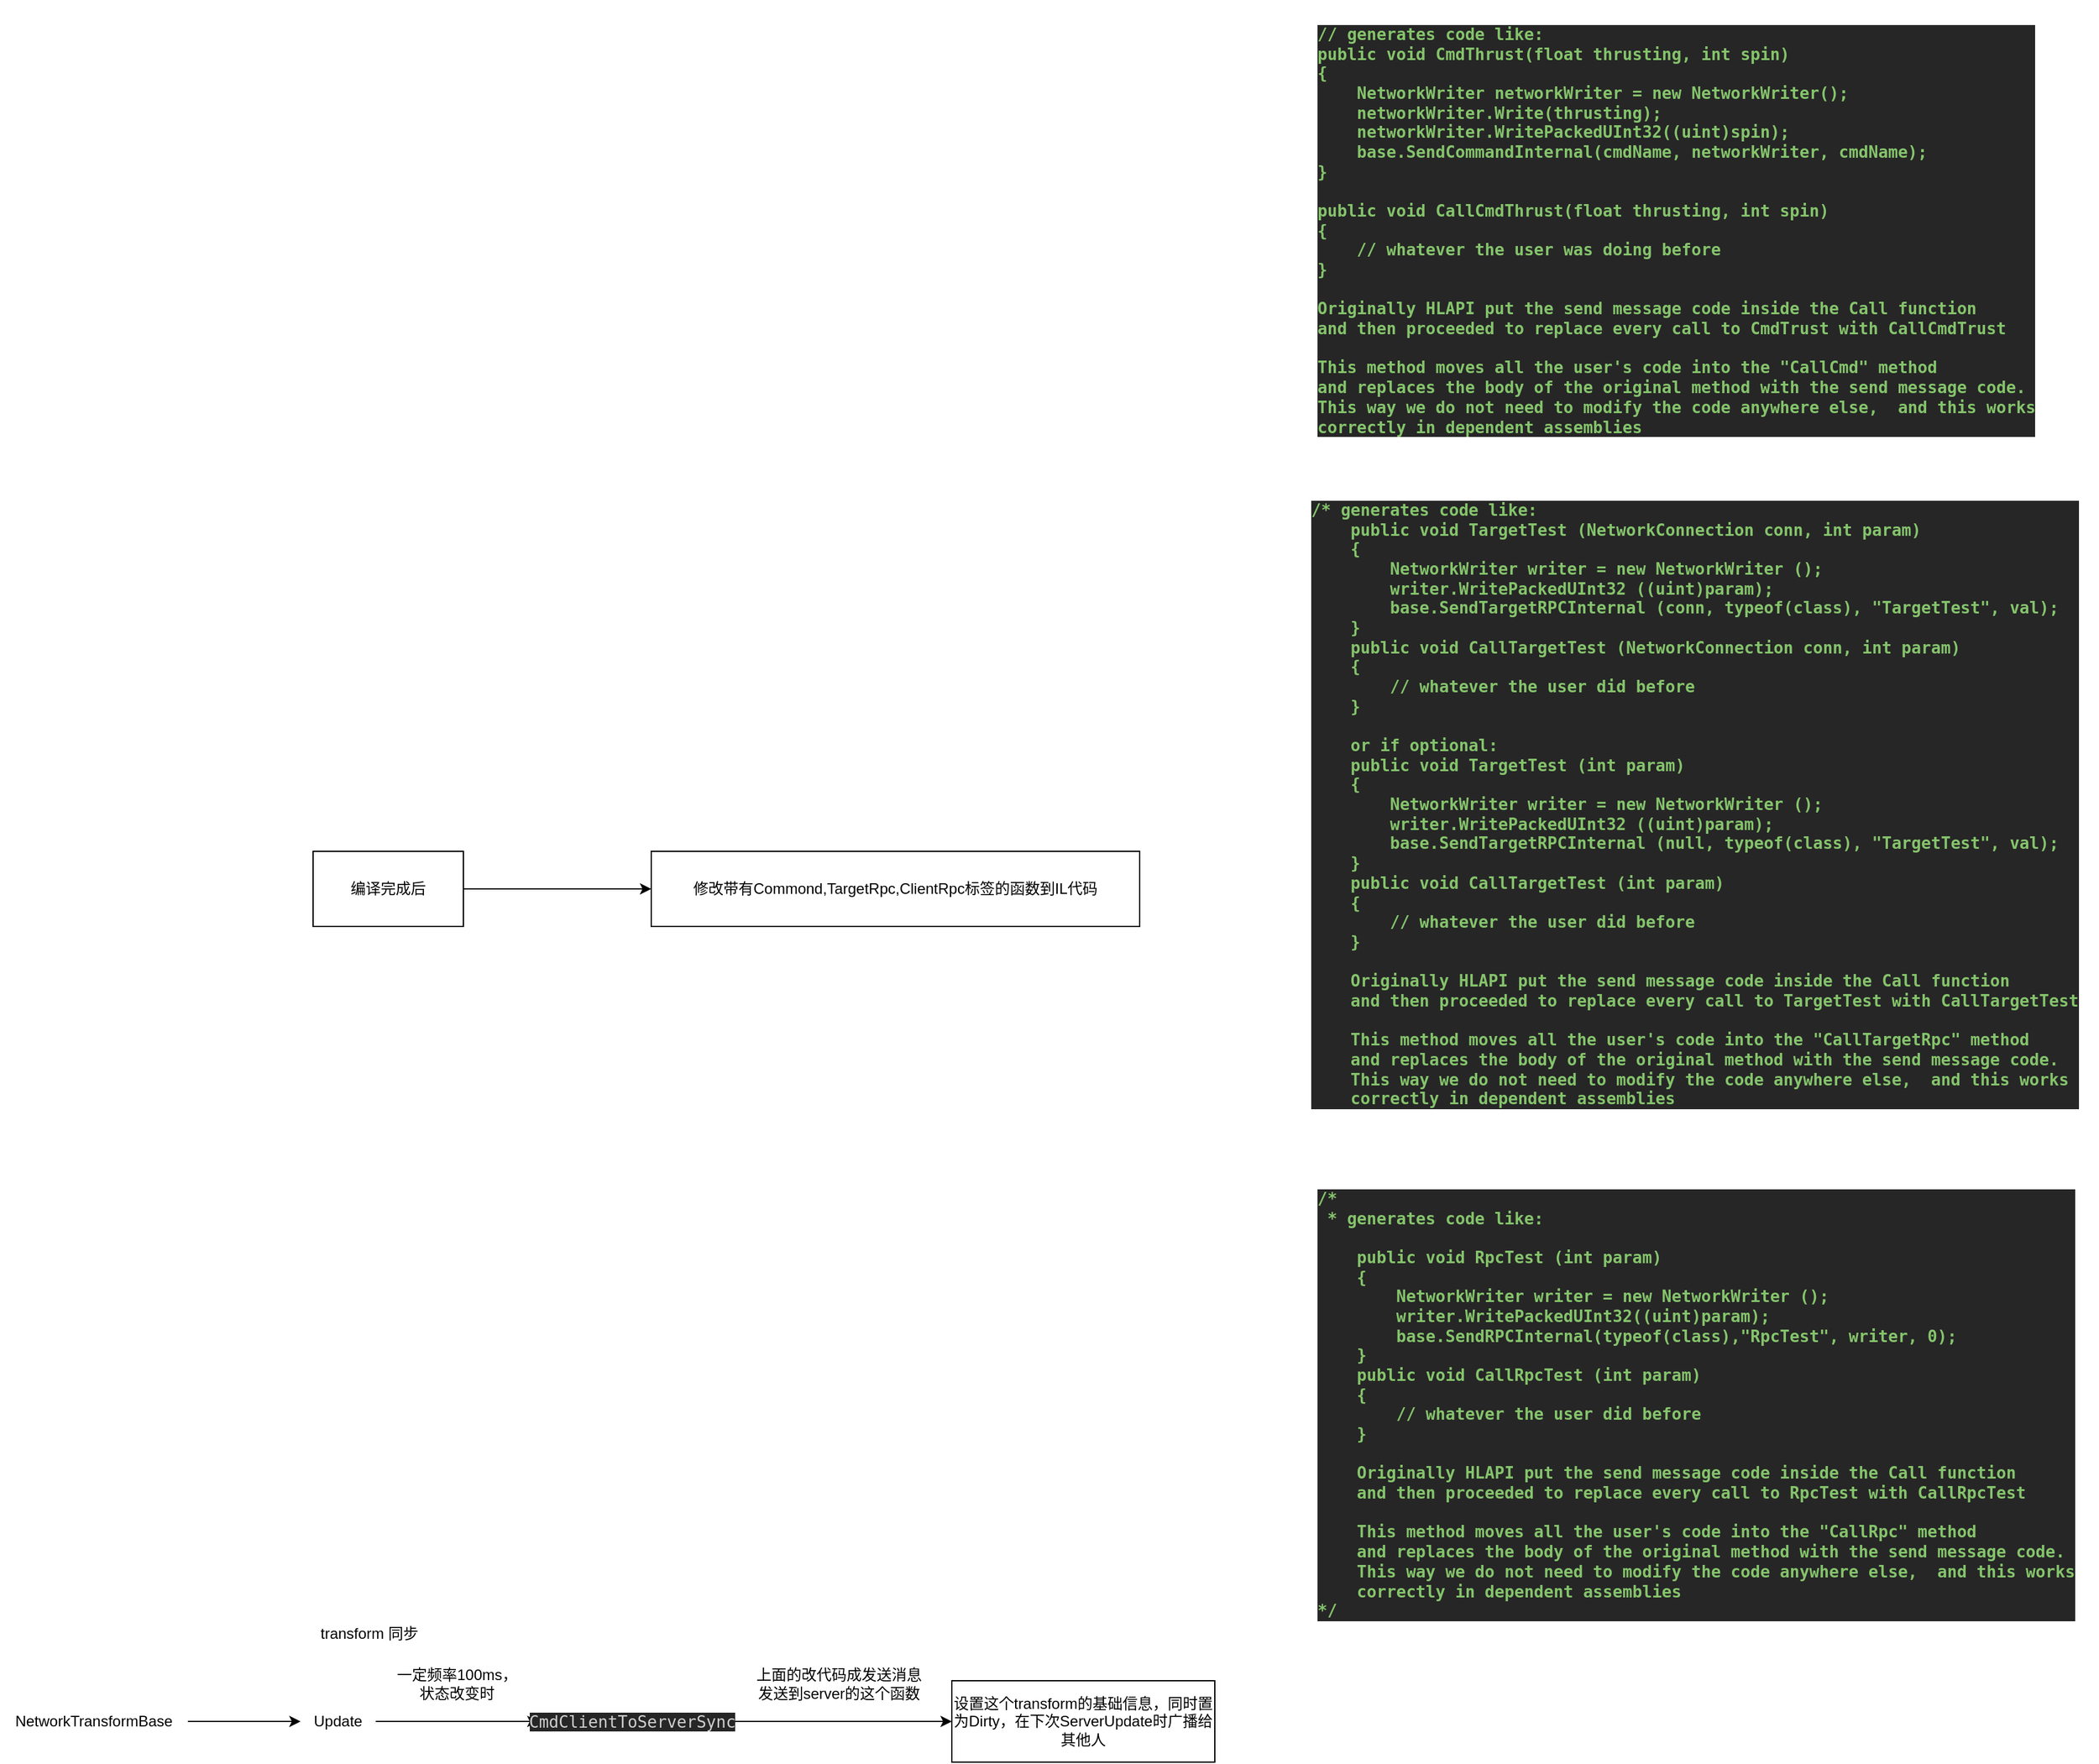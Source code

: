 <mxfile version="24.7.8">
  <diagram name="第 1 页" id="7UJenC19HOIE5kEgkeHc">
    <mxGraphModel dx="2261" dy="1927" grid="1" gridSize="10" guides="1" tooltips="1" connect="1" arrows="1" fold="1" page="1" pageScale="1" pageWidth="827" pageHeight="1169" math="0" shadow="0">
      <root>
        <mxCell id="0" />
        <mxCell id="1" parent="0" />
        <mxCell id="eoro2AQ4aJLVT_-DZN7c-3" style="edgeStyle=orthogonalEdgeStyle;rounded=0;orthogonalLoop=1;jettySize=auto;html=1;entryX=0;entryY=0.5;entryDx=0;entryDy=0;" edge="1" parent="1" source="eoro2AQ4aJLVT_-DZN7c-1" target="eoro2AQ4aJLVT_-DZN7c-2">
          <mxGeometry relative="1" as="geometry" />
        </mxCell>
        <mxCell id="eoro2AQ4aJLVT_-DZN7c-1" value="编译完成后" style="rounded=0;whiteSpace=wrap;html=1;" vertex="1" parent="1">
          <mxGeometry x="-80" y="230" width="120" height="60" as="geometry" />
        </mxCell>
        <mxCell id="eoro2AQ4aJLVT_-DZN7c-2" value="修改带有Commond,TargetRpc,ClientRpc标签的函数到IL代码" style="rounded=0;whiteSpace=wrap;html=1;" vertex="1" parent="1">
          <mxGeometry x="190" y="230" width="390" height="60" as="geometry" />
        </mxCell>
        <mxCell id="eoro2AQ4aJLVT_-DZN7c-6" value="&lt;h1 style=&quot;margin-top: 0px;&quot;&gt;&lt;div style=&quot;background-color:#262626;color:#d0d0d0&quot;&gt;&lt;pre style=&quot;font-family:&#39;JetBrains Mono&#39;,monospace;font-size:9.8pt;&quot;&gt;&lt;span style=&quot;color: rgb(133, 196, 108);&quot;&gt;// generates code like:&lt;br&gt;&lt;/span&gt;&lt;span style=&quot;color: rgb(133, 196, 108);&quot;&gt;public void CmdThrust(float thrusting, int spin)&lt;br&gt;&lt;/span&gt;&lt;span style=&quot;color: rgb(133, 196, 108);&quot;&gt;{&lt;br&gt;&lt;/span&gt;&lt;span style=&quot;color: rgb(133, 196, 108);&quot;&gt;    NetworkWriter networkWriter = new NetworkWriter();&lt;br&gt;&lt;/span&gt;&lt;span style=&quot;color: rgb(133, 196, 108);&quot;&gt;    networkWriter.Write(thrusting);&lt;br&gt;&lt;/span&gt;&lt;span style=&quot;color: rgb(133, 196, 108);&quot;&gt;    networkWriter.WritePackedUInt32((uint)spin);&lt;br&gt;&lt;/span&gt;&lt;span style=&quot;color: rgb(133, 196, 108);&quot;&gt;    base.SendCommandInternal(cmdName, networkWriter, cmdName);&lt;br&gt;&lt;/span&gt;&lt;span style=&quot;color: rgb(133, 196, 108);&quot;&gt;}&lt;br&gt;&lt;/span&gt;&lt;span style=&quot;color: rgb(133, 196, 108);&quot;&gt;&lt;br&gt;&lt;/span&gt;&lt;span style=&quot;color: rgb(133, 196, 108);&quot;&gt;public void CallCmdThrust(float thrusting, int spin)&lt;br&gt;&lt;/span&gt;&lt;span style=&quot;color: rgb(133, 196, 108);&quot;&gt;{&lt;br&gt;&lt;/span&gt;&lt;span style=&quot;color: rgb(133, 196, 108);&quot;&gt;    // whatever the user was doing before&lt;br&gt;&lt;/span&gt;&lt;span style=&quot;color: rgb(133, 196, 108);&quot;&gt;}&lt;br&gt;&lt;/span&gt;&lt;span style=&quot;color: rgb(133, 196, 108);&quot;&gt;&lt;br&gt;&lt;/span&gt;&lt;span style=&quot;color: rgb(133, 196, 108);&quot;&gt;Originally HLAPI put the send message code inside the Call function&lt;br&gt;&lt;/span&gt;&lt;span style=&quot;color: rgb(133, 196, 108);&quot;&gt;and then proceeded to replace every call to CmdTrust with CallCmdTrust&lt;br&gt;&lt;/span&gt;&lt;span style=&quot;color: rgb(133, 196, 108);&quot;&gt;&lt;br&gt;&lt;/span&gt;&lt;span style=&quot;color: rgb(133, 196, 108);&quot;&gt;This method moves all the user&#39;s code into the &quot;CallCmd&quot; method&lt;br&gt;&lt;/span&gt;&lt;span style=&quot;color: rgb(133, 196, 108);&quot;&gt;and replaces the body of the original method with the send message code.&lt;br&gt;&lt;/span&gt;&lt;span style=&quot;color: rgb(133, 196, 108);&quot;&gt;This way we do not need to modify the code anywhere else,  and this works&lt;br&gt;&lt;/span&gt;&lt;span style=&quot;color: rgb(133, 196, 108);&quot;&gt;correctly in dependent assemblies&lt;/span&gt;&lt;/pre&gt;&lt;/div&gt;&lt;/h1&gt;" style="text;html=1;whiteSpace=wrap;overflow=hidden;rounded=0;" vertex="1" parent="1">
          <mxGeometry x="720" y="-450" width="580" height="370" as="geometry" />
        </mxCell>
        <mxCell id="eoro2AQ4aJLVT_-DZN7c-7" value="&lt;h1 style=&quot;margin-top: 0px;&quot;&gt;&lt;div style=&quot;background-color:#262626;color:#d0d0d0&quot;&gt;&lt;pre style=&quot;font-family:&#39;JetBrains Mono&#39;,monospace;font-size:9.8pt;&quot;&gt;&lt;span style=&quot;color: rgb(133, 196, 108);&quot;&gt;/* generates code like:&lt;br&gt;&lt;/span&gt;&lt;span style=&quot;color: rgb(133, 196, 108);&quot;&gt;    public void TargetTest (NetworkConnection conn, int param)&lt;br&gt;&lt;/span&gt;&lt;span style=&quot;color: rgb(133, 196, 108);&quot;&gt;    {&lt;br&gt;&lt;/span&gt;&lt;span style=&quot;color: rgb(133, 196, 108);&quot;&gt;        NetworkWriter writer = new NetworkWriter ();&lt;br&gt;&lt;/span&gt;&lt;span style=&quot;color: rgb(133, 196, 108);&quot;&gt;        writer.WritePackedUInt32 ((uint)param);&lt;br&gt;&lt;/span&gt;&lt;span style=&quot;color: rgb(133, 196, 108);&quot;&gt;        base.SendTargetRPCInternal (conn, typeof(class), &quot;TargetTest&quot;, val);&lt;br&gt;&lt;/span&gt;&lt;span style=&quot;color: rgb(133, 196, 108);&quot;&gt;    }&lt;br&gt;&lt;/span&gt;&lt;span style=&quot;color: rgb(133, 196, 108);&quot;&gt;    public void CallTargetTest (NetworkConnection conn, int param)&lt;br&gt;&lt;/span&gt;&lt;span style=&quot;color: rgb(133, 196, 108);&quot;&gt;    {&lt;br&gt;&lt;/span&gt;&lt;span style=&quot;color: rgb(133, 196, 108);&quot;&gt;        // whatever the user did before&lt;br&gt;&lt;/span&gt;&lt;span style=&quot;color: rgb(133, 196, 108);&quot;&gt;    }&lt;br&gt;&lt;/span&gt;&lt;span style=&quot;color: rgb(133, 196, 108);&quot;&gt;&lt;br&gt;&lt;/span&gt;&lt;span style=&quot;color: rgb(133, 196, 108);&quot;&gt;    or if optional:&lt;br&gt;&lt;/span&gt;&lt;span style=&quot;color: rgb(133, 196, 108);&quot;&gt;    public void TargetTest (int param)&lt;br&gt;&lt;/span&gt;&lt;span style=&quot;color: rgb(133, 196, 108);&quot;&gt;    {&lt;br&gt;&lt;/span&gt;&lt;span style=&quot;color: rgb(133, 196, 108);&quot;&gt;        NetworkWriter writer = new NetworkWriter ();&lt;br&gt;&lt;/span&gt;&lt;span style=&quot;color: rgb(133, 196, 108);&quot;&gt;        writer.WritePackedUInt32 ((uint)param);&lt;br&gt;&lt;/span&gt;&lt;span style=&quot;color: rgb(133, 196, 108);&quot;&gt;        base.SendTargetRPCInternal (null, typeof(class), &quot;TargetTest&quot;, val);&lt;br&gt;&lt;/span&gt;&lt;span style=&quot;color: rgb(133, 196, 108);&quot;&gt;    }&lt;br&gt;&lt;/span&gt;&lt;span style=&quot;color: rgb(133, 196, 108);&quot;&gt;    public void CallTargetTest (int param)&lt;br&gt;&lt;/span&gt;&lt;span style=&quot;color: rgb(133, 196, 108);&quot;&gt;    {&lt;br&gt;&lt;/span&gt;&lt;span style=&quot;color: rgb(133, 196, 108);&quot;&gt;        // whatever the user did before&lt;br&gt;&lt;/span&gt;&lt;span style=&quot;color: rgb(133, 196, 108);&quot;&gt;    }&lt;br&gt;&lt;/span&gt;&lt;span style=&quot;color: rgb(133, 196, 108);&quot;&gt;&lt;br&gt;&lt;/span&gt;&lt;span style=&quot;color: rgb(133, 196, 108);&quot;&gt;    Originally HLAPI put the send message code inside the Call function&lt;br&gt;&lt;/span&gt;&lt;span style=&quot;color: rgb(133, 196, 108);&quot;&gt;    and then proceeded to replace every call to TargetTest with CallTargetTest&lt;br&gt;&lt;/span&gt;&lt;span style=&quot;color: rgb(133, 196, 108);&quot;&gt;&lt;br&gt;&lt;/span&gt;&lt;span style=&quot;color: rgb(133, 196, 108);&quot;&gt;    This method moves all the user&#39;s code into the &quot;CallTargetRpc&quot; method&lt;br&gt;&lt;/span&gt;&lt;span style=&quot;color: rgb(133, 196, 108);&quot;&gt;    and replaces the body of the original method with the send message code.&lt;br&gt;&lt;/span&gt;&lt;span style=&quot;color: rgb(133, 196, 108);&quot;&gt;    This way we do not need to modify the code anywhere else,  and this works&lt;br&gt;&lt;/span&gt;&lt;span style=&quot;color: rgb(133, 196, 108);&quot;&gt;    correctly in dependent assemblies&lt;/span&gt;&lt;/pre&gt;&lt;/div&gt;&lt;/h1&gt;" style="text;html=1;whiteSpace=wrap;overflow=hidden;rounded=0;" vertex="1" parent="1">
          <mxGeometry x="715" y="-70" width="630" height="510" as="geometry" />
        </mxCell>
        <mxCell id="eoro2AQ4aJLVT_-DZN7c-8" value="&lt;h1 style=&quot;margin-top: 0px;&quot;&gt;&lt;div style=&quot;background-color:#262626;color:#d0d0d0&quot;&gt;&lt;pre style=&quot;font-family:&#39;JetBrains Mono&#39;,monospace;font-size:9.8pt;&quot;&gt;&lt;span style=&quot;color: rgb(133, 196, 108);&quot;&gt;/*&lt;br&gt;&lt;/span&gt;&lt;span style=&quot;color: rgb(133, 196, 108);&quot;&gt; * generates code like:&lt;br&gt;&lt;/span&gt;&lt;span style=&quot;color: rgb(133, 196, 108);&quot;&gt;&lt;br&gt;&lt;/span&gt;&lt;span style=&quot;color: rgb(133, 196, 108);&quot;&gt;    public void RpcTest (int param)&lt;br&gt;&lt;/span&gt;&lt;span style=&quot;color: rgb(133, 196, 108);&quot;&gt;    {&lt;br&gt;&lt;/span&gt;&lt;span style=&quot;color: rgb(133, 196, 108);&quot;&gt;        NetworkWriter writer = new NetworkWriter ();&lt;br&gt;&lt;/span&gt;&lt;span style=&quot;color: rgb(133, 196, 108);&quot;&gt;        writer.WritePackedUInt32((uint)param);&lt;br&gt;&lt;/span&gt;&lt;span style=&quot;color: rgb(133, 196, 108);&quot;&gt;        base.SendRPCInternal(typeof(class),&quot;RpcTest&quot;, writer, 0);&lt;br&gt;&lt;/span&gt;&lt;span style=&quot;color: rgb(133, 196, 108);&quot;&gt;    }&lt;br&gt;&lt;/span&gt;&lt;span style=&quot;color: rgb(133, 196, 108);&quot;&gt;    public void CallRpcTest (int param)&lt;br&gt;&lt;/span&gt;&lt;span style=&quot;color: rgb(133, 196, 108);&quot;&gt;    {&lt;br&gt;&lt;/span&gt;&lt;span style=&quot;color: rgb(133, 196, 108);&quot;&gt;        // whatever the user did before&lt;br&gt;&lt;/span&gt;&lt;span style=&quot;color: rgb(133, 196, 108);&quot;&gt;    }&lt;br&gt;&lt;/span&gt;&lt;span style=&quot;color: rgb(133, 196, 108);&quot;&gt;&lt;br&gt;&lt;/span&gt;&lt;span style=&quot;color: rgb(133, 196, 108);&quot;&gt;    Originally HLAPI put the send message code inside the Call function&lt;br&gt;&lt;/span&gt;&lt;span style=&quot;color: rgb(133, 196, 108);&quot;&gt;    and then proceeded to replace every call to RpcTest with CallRpcTest&lt;br&gt;&lt;/span&gt;&lt;span style=&quot;color: rgb(133, 196, 108);&quot;&gt;&lt;br&gt;&lt;/span&gt;&lt;span style=&quot;color: rgb(133, 196, 108);&quot;&gt;    This method moves all the user&#39;s code into the &quot;CallRpc&quot; method&lt;br&gt;&lt;/span&gt;&lt;span style=&quot;color: rgb(133, 196, 108);&quot;&gt;    and replaces the body of the original method with the send message code.&lt;br&gt;&lt;/span&gt;&lt;span style=&quot;color: rgb(133, 196, 108);&quot;&gt;    This way we do not need to modify the code anywhere else,  and this works&lt;br&gt;&lt;/span&gt;&lt;span style=&quot;color: rgb(133, 196, 108);&quot;&gt;    correctly in dependent assemblies&lt;br&gt;&lt;/span&gt;&lt;span style=&quot;color: rgb(133, 196, 108);&quot;&gt;*/&lt;/span&gt;&lt;/pre&gt;&lt;/div&gt;&lt;/h1&gt;" style="text;html=1;whiteSpace=wrap;overflow=hidden;rounded=0;" vertex="1" parent="1">
          <mxGeometry x="720" y="480" width="620" height="370" as="geometry" />
        </mxCell>
        <mxCell id="eoro2AQ4aJLVT_-DZN7c-9" value="transform 同步" style="text;html=1;align=center;verticalAlign=middle;whiteSpace=wrap;rounded=0;" vertex="1" parent="1">
          <mxGeometry x="-90" y="840" width="110" height="30" as="geometry" />
        </mxCell>
        <mxCell id="eoro2AQ4aJLVT_-DZN7c-11" style="edgeStyle=orthogonalEdgeStyle;rounded=0;orthogonalLoop=1;jettySize=auto;html=1;" edge="1" parent="1" source="eoro2AQ4aJLVT_-DZN7c-10">
          <mxGeometry relative="1" as="geometry">
            <mxPoint x="-90" y="925" as="targetPoint" />
          </mxGeometry>
        </mxCell>
        <mxCell id="eoro2AQ4aJLVT_-DZN7c-10" value="NetworkTransformBase" style="text;html=1;align=center;verticalAlign=middle;whiteSpace=wrap;rounded=0;" vertex="1" parent="1">
          <mxGeometry x="-330" y="910" width="150" height="30" as="geometry" />
        </mxCell>
        <mxCell id="eoro2AQ4aJLVT_-DZN7c-16" style="edgeStyle=orthogonalEdgeStyle;rounded=0;orthogonalLoop=1;jettySize=auto;html=1;entryX=0;entryY=0.5;entryDx=0;entryDy=0;" edge="1" parent="1" source="eoro2AQ4aJLVT_-DZN7c-12" target="eoro2AQ4aJLVT_-DZN7c-15">
          <mxGeometry relative="1" as="geometry" />
        </mxCell>
        <mxCell id="eoro2AQ4aJLVT_-DZN7c-12" value="Update" style="text;html=1;align=center;verticalAlign=middle;whiteSpace=wrap;rounded=0;" vertex="1" parent="1">
          <mxGeometry x="-90" y="910" width="60" height="30" as="geometry" />
        </mxCell>
        <mxCell id="eoro2AQ4aJLVT_-DZN7c-20" value="" style="edgeStyle=orthogonalEdgeStyle;rounded=0;orthogonalLoop=1;jettySize=auto;html=1;" edge="1" parent="1" source="eoro2AQ4aJLVT_-DZN7c-15" target="eoro2AQ4aJLVT_-DZN7c-19">
          <mxGeometry relative="1" as="geometry" />
        </mxCell>
        <mxCell id="eoro2AQ4aJLVT_-DZN7c-15" value="&lt;div style=&quot;background-color:#262626;color:#d0d0d0&quot;&gt;&lt;pre style=&quot;font-family:&#39;JetBrains Mono&#39;,monospace;font-size:9.8pt;&quot;&gt;CmdClientToServerSync&lt;/pre&gt;&lt;/div&gt;" style="text;html=1;align=center;verticalAlign=middle;whiteSpace=wrap;rounded=0;" vertex="1" parent="1">
          <mxGeometry x="100" y="910" width="150" height="30" as="geometry" />
        </mxCell>
        <mxCell id="eoro2AQ4aJLVT_-DZN7c-17" value="一定频率100ms，状态改变时" style="text;html=1;align=center;verticalAlign=middle;whiteSpace=wrap;rounded=0;" vertex="1" parent="1">
          <mxGeometry x="-20" y="880" width="110" height="30" as="geometry" />
        </mxCell>
        <mxCell id="eoro2AQ4aJLVT_-DZN7c-19" value="设置这个transform的基础信息，同时置为Dirty，在下次ServerUpdate时广播给其他人" style="whiteSpace=wrap;html=1;" vertex="1" parent="1">
          <mxGeometry x="430" y="892.5" width="210" height="65" as="geometry" />
        </mxCell>
        <mxCell id="eoro2AQ4aJLVT_-DZN7c-21" value="上面的改代码成发送消息发送到server的这个函数" style="text;html=1;align=center;verticalAlign=middle;whiteSpace=wrap;rounded=0;" vertex="1" parent="1">
          <mxGeometry x="270" y="880" width="140" height="30" as="geometry" />
        </mxCell>
      </root>
    </mxGraphModel>
  </diagram>
</mxfile>
